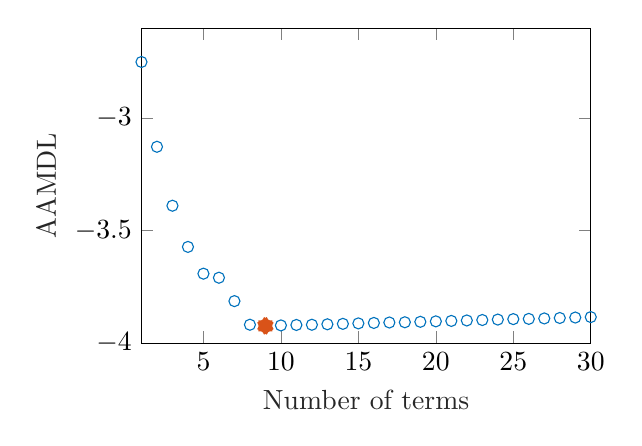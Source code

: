 % This file was created by matlab2tikz.
%
\definecolor{mycolor1}{rgb}{0.0,0.447,0.741}%
\definecolor{mycolor2}{rgb}{0.85,0.325,0.098}%
%
\begin{tikzpicture}

\begin{axis}[%
width=5.706cm,
height=4cm,
at={(0cm,0cm)},
scale only axis,
xmin=1,
xmax=30,
xlabel style={font=\color{white!15!black}},
xlabel={Number of terms},
ymin=-4,
ymax=-2.6,
ylabel style={font=\color{white!15!black}},
ylabel={AAMDL},
axis background/.style={fill=white}
]
\addplot [color=mycolor1, draw=none, mark=o, mark options={solid, mycolor1}, forget plot]
  table[row sep=crcr]{%
1	-2.75\\
2	-3.127\\
3	-3.389\\
4	-3.572\\
5	-3.691\\
6	-3.709\\
7	-3.813\\
8	-3.918\\
9	-3.923\\
10	-3.921\\
11	-3.919\\
12	-3.918\\
13	-3.916\\
14	-3.914\\
15	-3.912\\
16	-3.91\\
17	-3.908\\
18	-3.907\\
19	-3.905\\
20	-3.903\\
21	-3.901\\
22	-3.899\\
23	-3.897\\
24	-3.895\\
25	-3.893\\
26	-3.892\\
27	-3.89\\
28	-3.888\\
29	-3.886\\
30	-3.884\\
};
\addplot [color=mycolor2, line width=5.0pt, draw=none, mark=asterisk, mark options={solid, mycolor2}, forget plot]
  table[row sep=crcr]{%
9	-3.923\\
};
\end{axis}
\end{tikzpicture}%